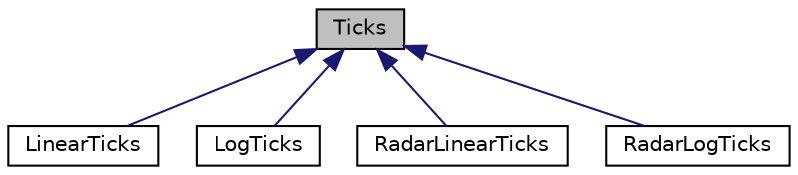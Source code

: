 digraph "Ticks"
{
 // LATEX_PDF_SIZE
  edge [fontname="Helvetica",fontsize="10",labelfontname="Helvetica",labelfontsize="10"];
  node [fontname="Helvetica",fontsize="10",shape=record];
  Node1 [label="Ticks",height=0.2,width=0.4,color="black", fillcolor="grey75", style="filled", fontcolor="black",tooltip=" "];
  Node1 -> Node2 [dir="back",color="midnightblue",fontsize="10",style="solid"];
  Node2 [label="LinearTicks",height=0.2,width=0.4,color="black", fillcolor="white", style="filled",URL="$classLinearTicks.html",tooltip=" "];
  Node1 -> Node3 [dir="back",color="midnightblue",fontsize="10",style="solid"];
  Node3 [label="LogTicks",height=0.2,width=0.4,color="black", fillcolor="white", style="filled",URL="$classLogTicks.html",tooltip=" "];
  Node1 -> Node4 [dir="back",color="midnightblue",fontsize="10",style="solid"];
  Node4 [label="RadarLinearTicks",height=0.2,width=0.4,color="black", fillcolor="white", style="filled",URL="$classRadarLinearTicks.html",tooltip=" "];
  Node1 -> Node5 [dir="back",color="midnightblue",fontsize="10",style="solid"];
  Node5 [label="RadarLogTicks",height=0.2,width=0.4,color="black", fillcolor="white", style="filled",URL="$classRadarLogTicks.html",tooltip=" "];
}
